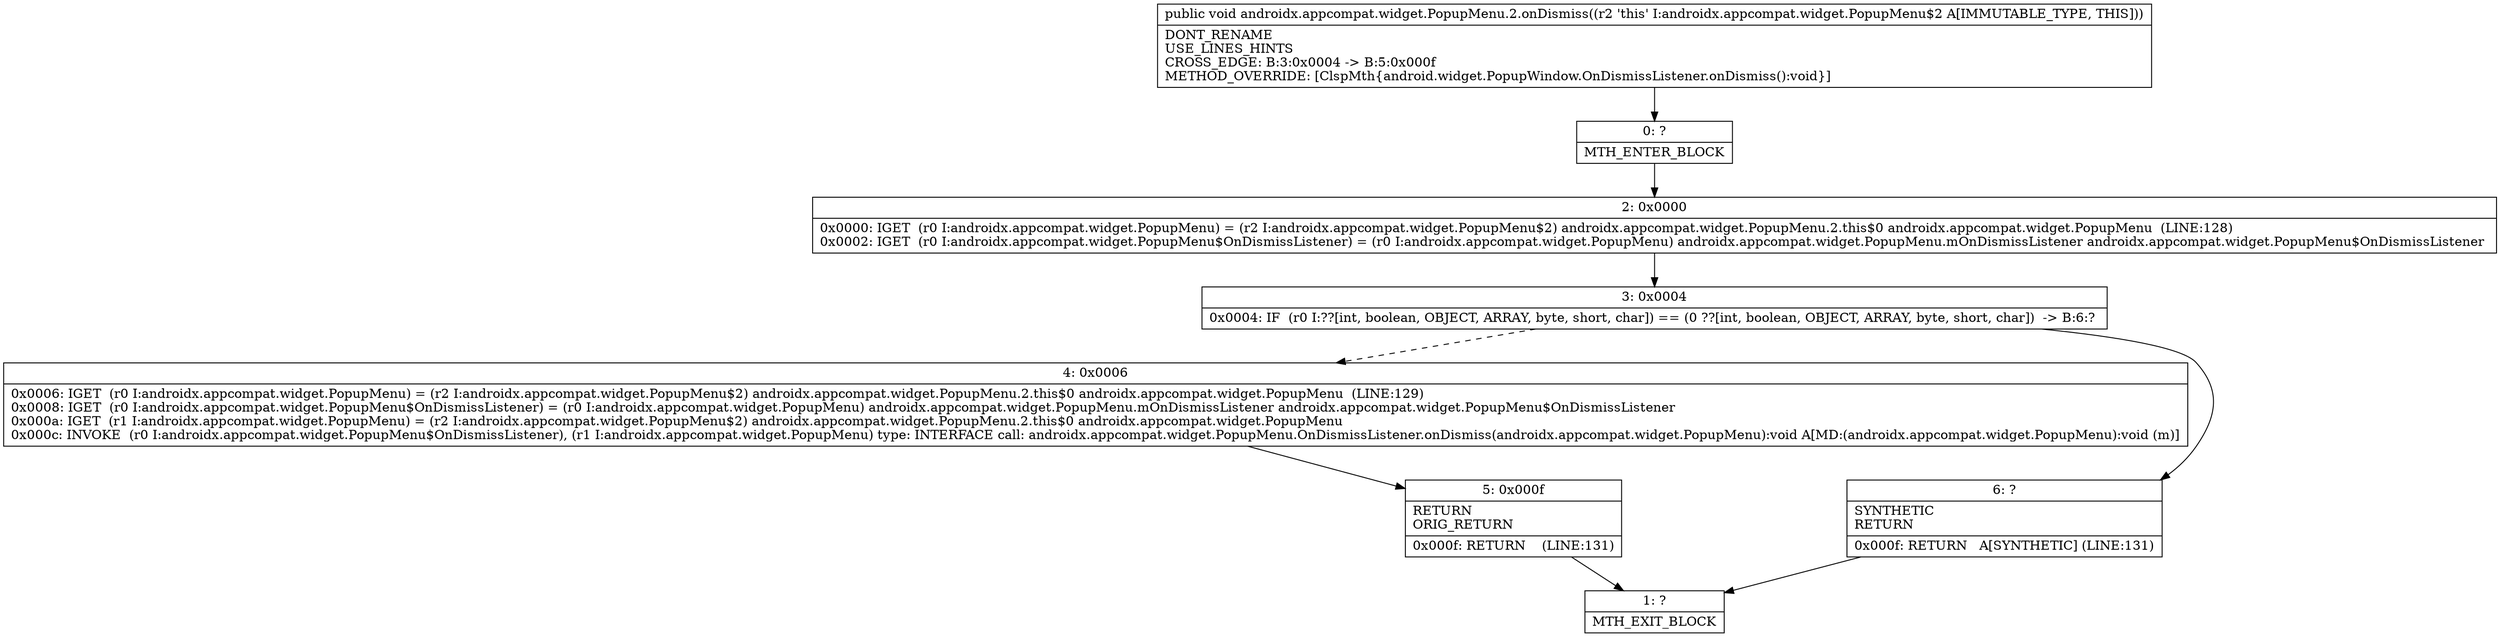 digraph "CFG forandroidx.appcompat.widget.PopupMenu.2.onDismiss()V" {
Node_0 [shape=record,label="{0\:\ ?|MTH_ENTER_BLOCK\l}"];
Node_2 [shape=record,label="{2\:\ 0x0000|0x0000: IGET  (r0 I:androidx.appcompat.widget.PopupMenu) = (r2 I:androidx.appcompat.widget.PopupMenu$2) androidx.appcompat.widget.PopupMenu.2.this$0 androidx.appcompat.widget.PopupMenu  (LINE:128)\l0x0002: IGET  (r0 I:androidx.appcompat.widget.PopupMenu$OnDismissListener) = (r0 I:androidx.appcompat.widget.PopupMenu) androidx.appcompat.widget.PopupMenu.mOnDismissListener androidx.appcompat.widget.PopupMenu$OnDismissListener \l}"];
Node_3 [shape=record,label="{3\:\ 0x0004|0x0004: IF  (r0 I:??[int, boolean, OBJECT, ARRAY, byte, short, char]) == (0 ??[int, boolean, OBJECT, ARRAY, byte, short, char])  \-\> B:6:? \l}"];
Node_4 [shape=record,label="{4\:\ 0x0006|0x0006: IGET  (r0 I:androidx.appcompat.widget.PopupMenu) = (r2 I:androidx.appcompat.widget.PopupMenu$2) androidx.appcompat.widget.PopupMenu.2.this$0 androidx.appcompat.widget.PopupMenu  (LINE:129)\l0x0008: IGET  (r0 I:androidx.appcompat.widget.PopupMenu$OnDismissListener) = (r0 I:androidx.appcompat.widget.PopupMenu) androidx.appcompat.widget.PopupMenu.mOnDismissListener androidx.appcompat.widget.PopupMenu$OnDismissListener \l0x000a: IGET  (r1 I:androidx.appcompat.widget.PopupMenu) = (r2 I:androidx.appcompat.widget.PopupMenu$2) androidx.appcompat.widget.PopupMenu.2.this$0 androidx.appcompat.widget.PopupMenu \l0x000c: INVOKE  (r0 I:androidx.appcompat.widget.PopupMenu$OnDismissListener), (r1 I:androidx.appcompat.widget.PopupMenu) type: INTERFACE call: androidx.appcompat.widget.PopupMenu.OnDismissListener.onDismiss(androidx.appcompat.widget.PopupMenu):void A[MD:(androidx.appcompat.widget.PopupMenu):void (m)]\l}"];
Node_5 [shape=record,label="{5\:\ 0x000f|RETURN\lORIG_RETURN\l|0x000f: RETURN    (LINE:131)\l}"];
Node_1 [shape=record,label="{1\:\ ?|MTH_EXIT_BLOCK\l}"];
Node_6 [shape=record,label="{6\:\ ?|SYNTHETIC\lRETURN\l|0x000f: RETURN   A[SYNTHETIC] (LINE:131)\l}"];
MethodNode[shape=record,label="{public void androidx.appcompat.widget.PopupMenu.2.onDismiss((r2 'this' I:androidx.appcompat.widget.PopupMenu$2 A[IMMUTABLE_TYPE, THIS]))  | DONT_RENAME\lUSE_LINES_HINTS\lCROSS_EDGE: B:3:0x0004 \-\> B:5:0x000f\lMETHOD_OVERRIDE: [ClspMth\{android.widget.PopupWindow.OnDismissListener.onDismiss():void\}]\l}"];
MethodNode -> Node_0;Node_0 -> Node_2;
Node_2 -> Node_3;
Node_3 -> Node_4[style=dashed];
Node_3 -> Node_6;
Node_4 -> Node_5;
Node_5 -> Node_1;
Node_6 -> Node_1;
}


